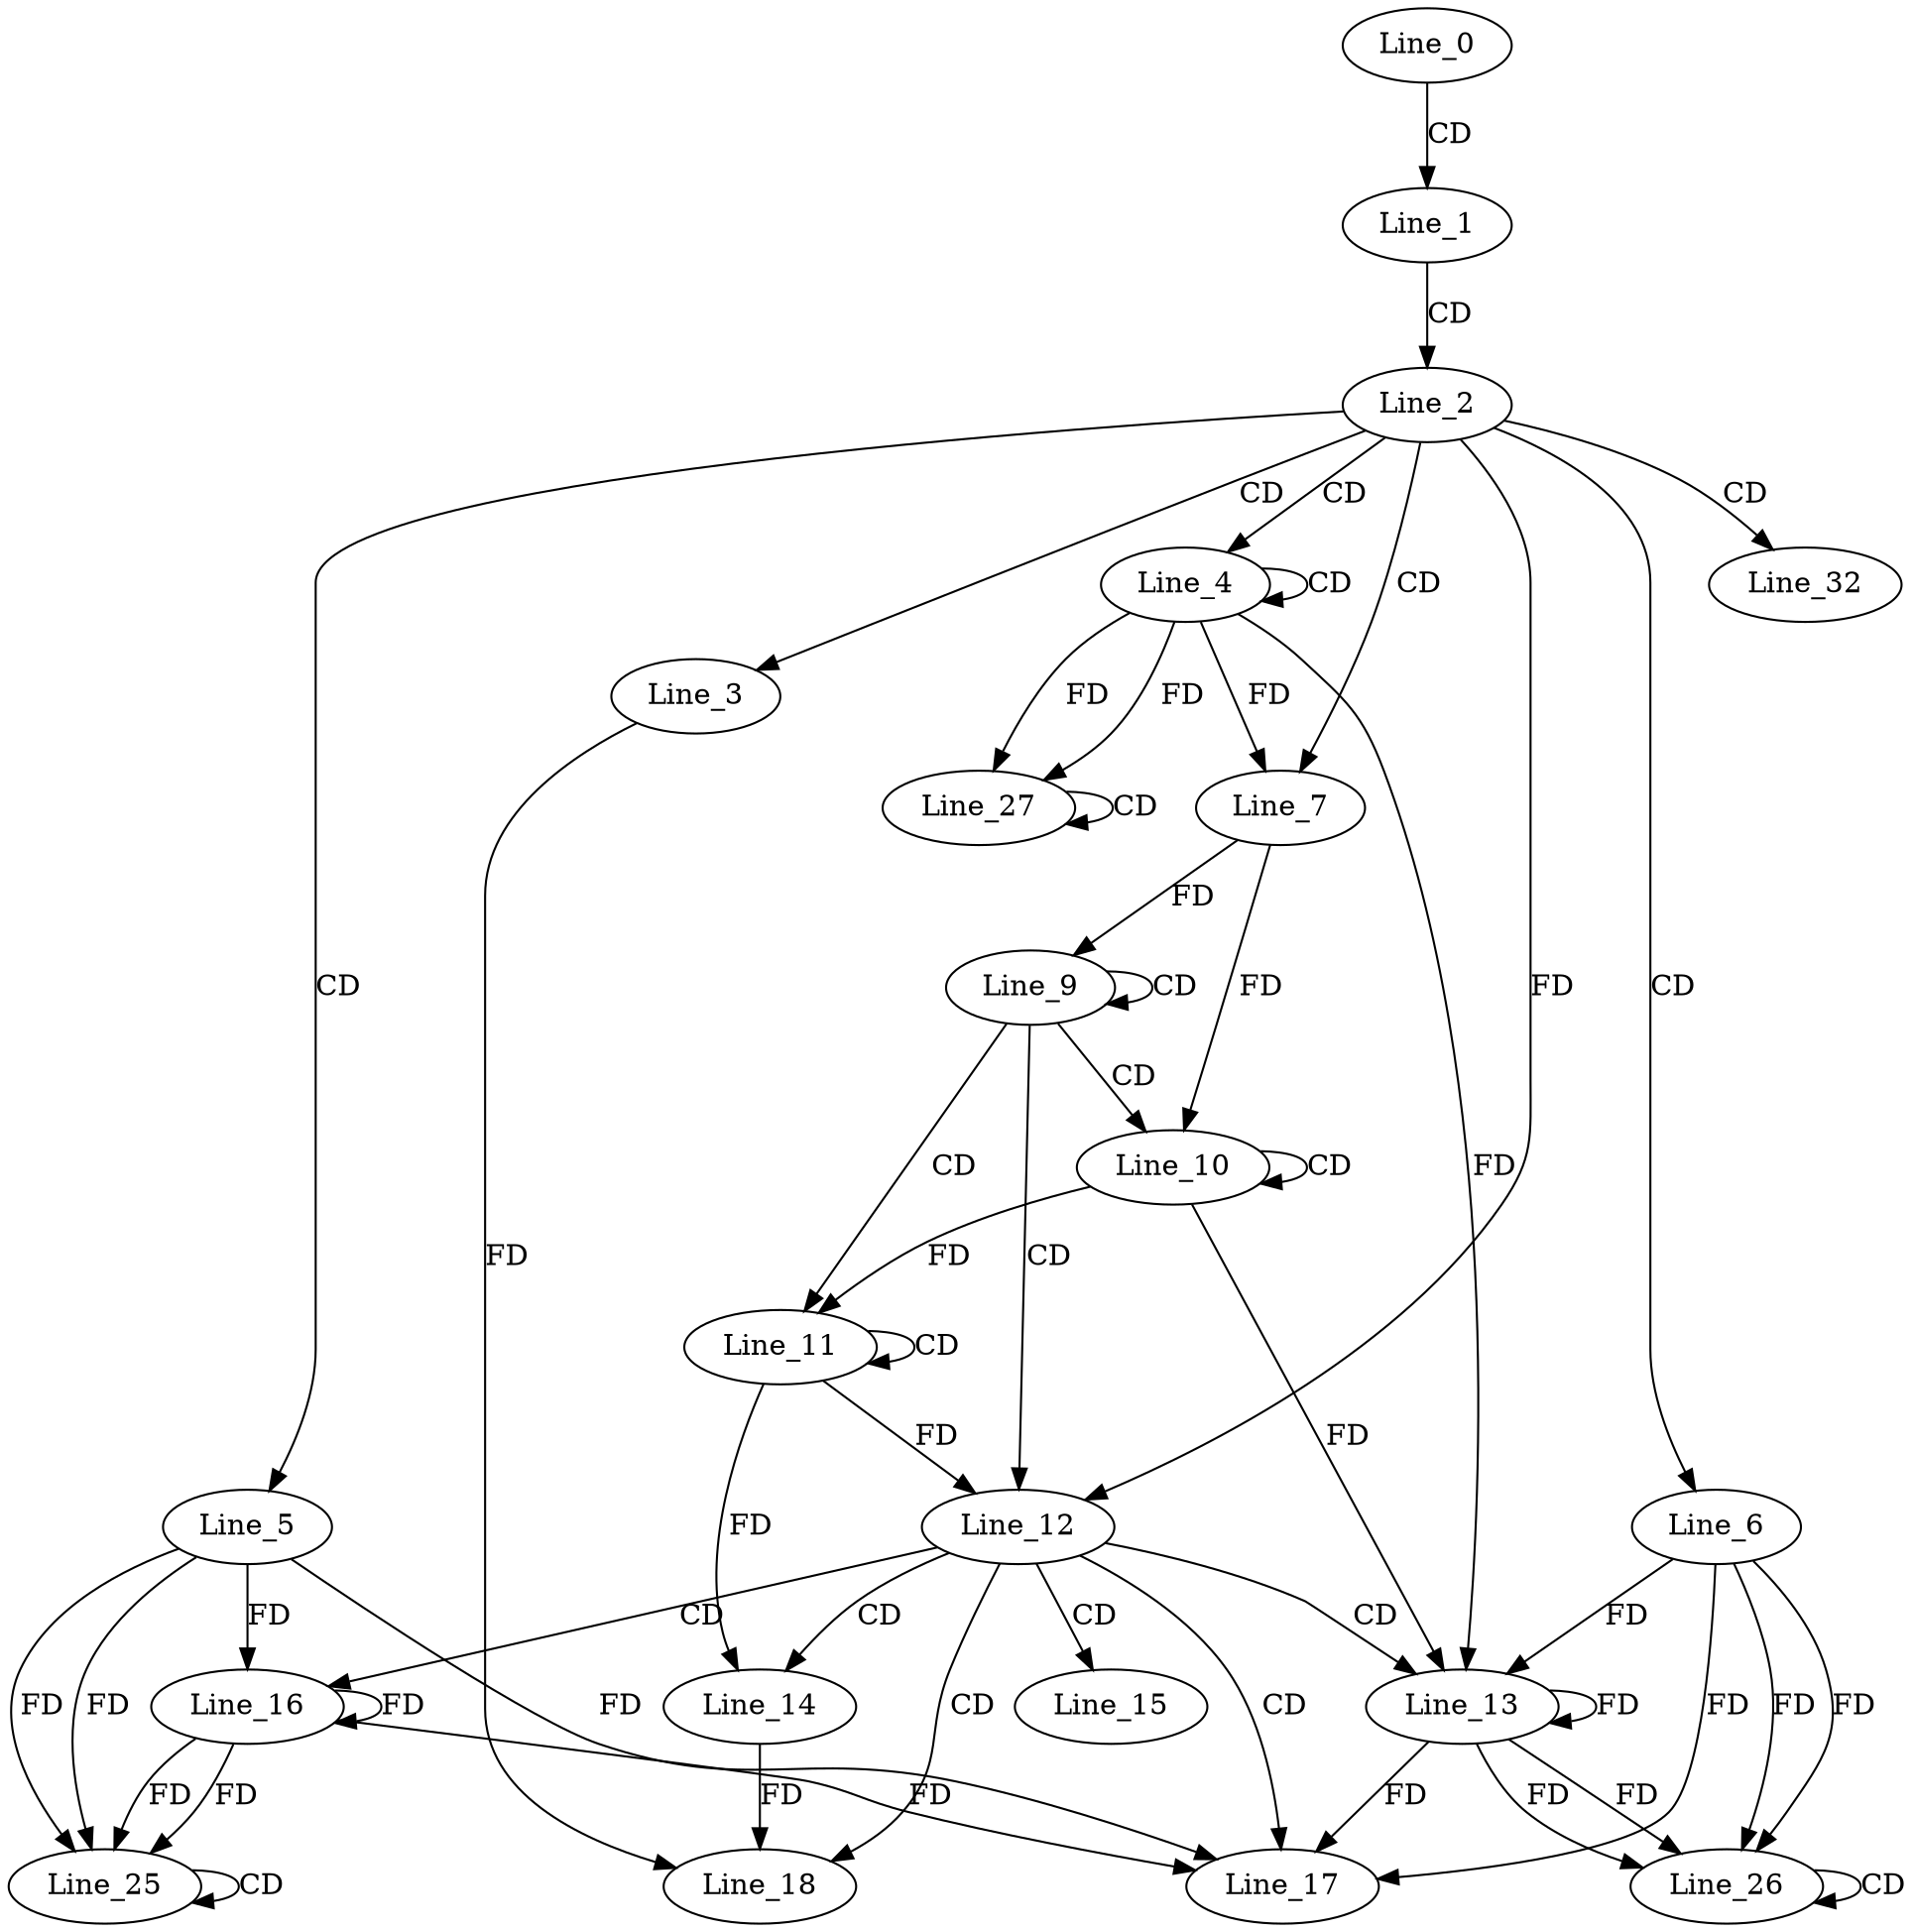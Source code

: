digraph G {
  Line_0;
  Line_1;
  Line_2;
  Line_3;
  Line_4;
  Line_4;
  Line_5;
  Line_6;
  Line_7;
  Line_7;
  Line_9;
  Line_9;
  Line_10;
  Line_10;
  Line_11;
  Line_11;
  Line_12;
  Line_12;
  Line_12;
  Line_13;
  Line_13;
  Line_14;
  Line_14;
  Line_14;
  Line_15;
  Line_16;
  Line_17;
  Line_18;
  Line_25;
  Line_25;
  Line_26;
  Line_26;
  Line_27;
  Line_27;
  Line_32;
  Line_0 -> Line_1 [ label="CD" ];
  Line_1 -> Line_2 [ label="CD" ];
  Line_2 -> Line_3 [ label="CD" ];
  Line_2 -> Line_4 [ label="CD" ];
  Line_4 -> Line_4 [ label="CD" ];
  Line_2 -> Line_5 [ label="CD" ];
  Line_2 -> Line_6 [ label="CD" ];
  Line_2 -> Line_7 [ label="CD" ];
  Line_4 -> Line_7 [ label="FD" ];
  Line_9 -> Line_9 [ label="CD" ];
  Line_7 -> Line_9 [ label="FD" ];
  Line_9 -> Line_10 [ label="CD" ];
  Line_10 -> Line_10 [ label="CD" ];
  Line_7 -> Line_10 [ label="FD" ];
  Line_9 -> Line_11 [ label="CD" ];
  Line_11 -> Line_11 [ label="CD" ];
  Line_10 -> Line_11 [ label="FD" ];
  Line_9 -> Line_12 [ label="CD" ];
  Line_2 -> Line_12 [ label="FD" ];
  Line_11 -> Line_12 [ label="FD" ];
  Line_12 -> Line_13 [ label="CD" ];
  Line_13 -> Line_13 [ label="FD" ];
  Line_6 -> Line_13 [ label="FD" ];
  Line_4 -> Line_13 [ label="FD" ];
  Line_10 -> Line_13 [ label="FD" ];
  Line_12 -> Line_14 [ label="CD" ];
  Line_11 -> Line_14 [ label="FD" ];
  Line_12 -> Line_15 [ label="CD" ];
  Line_12 -> Line_16 [ label="CD" ];
  Line_16 -> Line_16 [ label="FD" ];
  Line_5 -> Line_16 [ label="FD" ];
  Line_12 -> Line_17 [ label="CD" ];
  Line_13 -> Line_17 [ label="FD" ];
  Line_6 -> Line_17 [ label="FD" ];
  Line_16 -> Line_17 [ label="FD" ];
  Line_5 -> Line_17 [ label="FD" ];
  Line_12 -> Line_18 [ label="CD" ];
  Line_3 -> Line_18 [ label="FD" ];
  Line_14 -> Line_18 [ label="FD" ];
  Line_16 -> Line_25 [ label="FD" ];
  Line_5 -> Line_25 [ label="FD" ];
  Line_25 -> Line_25 [ label="CD" ];
  Line_16 -> Line_25 [ label="FD" ];
  Line_5 -> Line_25 [ label="FD" ];
  Line_13 -> Line_26 [ label="FD" ];
  Line_6 -> Line_26 [ label="FD" ];
  Line_26 -> Line_26 [ label="CD" ];
  Line_13 -> Line_26 [ label="FD" ];
  Line_6 -> Line_26 [ label="FD" ];
  Line_4 -> Line_27 [ label="FD" ];
  Line_27 -> Line_27 [ label="CD" ];
  Line_4 -> Line_27 [ label="FD" ];
  Line_2 -> Line_32 [ label="CD" ];
}
